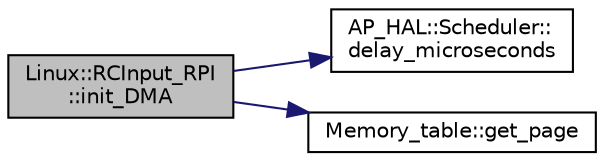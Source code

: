 digraph "Linux::RCInput_RPI::init_DMA"
{
 // INTERACTIVE_SVG=YES
  edge [fontname="Helvetica",fontsize="10",labelfontname="Helvetica",labelfontsize="10"];
  node [fontname="Helvetica",fontsize="10",shape=record];
  rankdir="LR";
  Node1 [label="Linux::RCInput_RPI\l::init_DMA",height=0.2,width=0.4,color="black", fillcolor="grey75", style="filled", fontcolor="black"];
  Node1 -> Node2 [color="midnightblue",fontsize="10",style="solid",fontname="Helvetica"];
  Node2 [label="AP_HAL::Scheduler::\ldelay_microseconds",height=0.2,width=0.4,color="black", fillcolor="white", style="filled",URL="$classAP__HAL_1_1Scheduler.html#a78c4f1b1f192ac1c99544b6cc8f099b0"];
  Node1 -> Node3 [color="midnightblue",fontsize="10",style="solid",fontname="Helvetica"];
  Node3 [label="Memory_table::get_page",height=0.2,width=0.4,color="black", fillcolor="white", style="filled",URL="$classMemory__table.html#a2b4856f2bee04a2a38de1a389fdf619e"];
}
